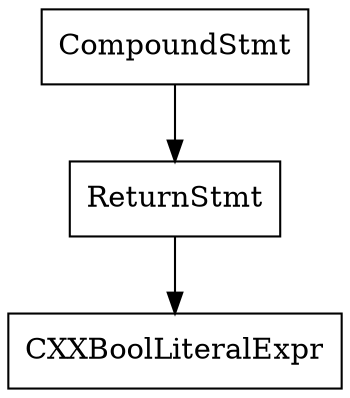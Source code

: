 digraph unnamed {

	Node0x55c236568e50 [shape=record,label="{CompoundStmt}"];
	Node0x55c236568e50 -> Node0x55c236568e40;
	Node0x55c236568e40 [shape=record,label="{ReturnStmt}"];
	Node0x55c236568e40 -> Node0x55c2361599c0;
	Node0x55c2361599c0 [shape=record,label="{CXXBoolLiteralExpr}"];
}
